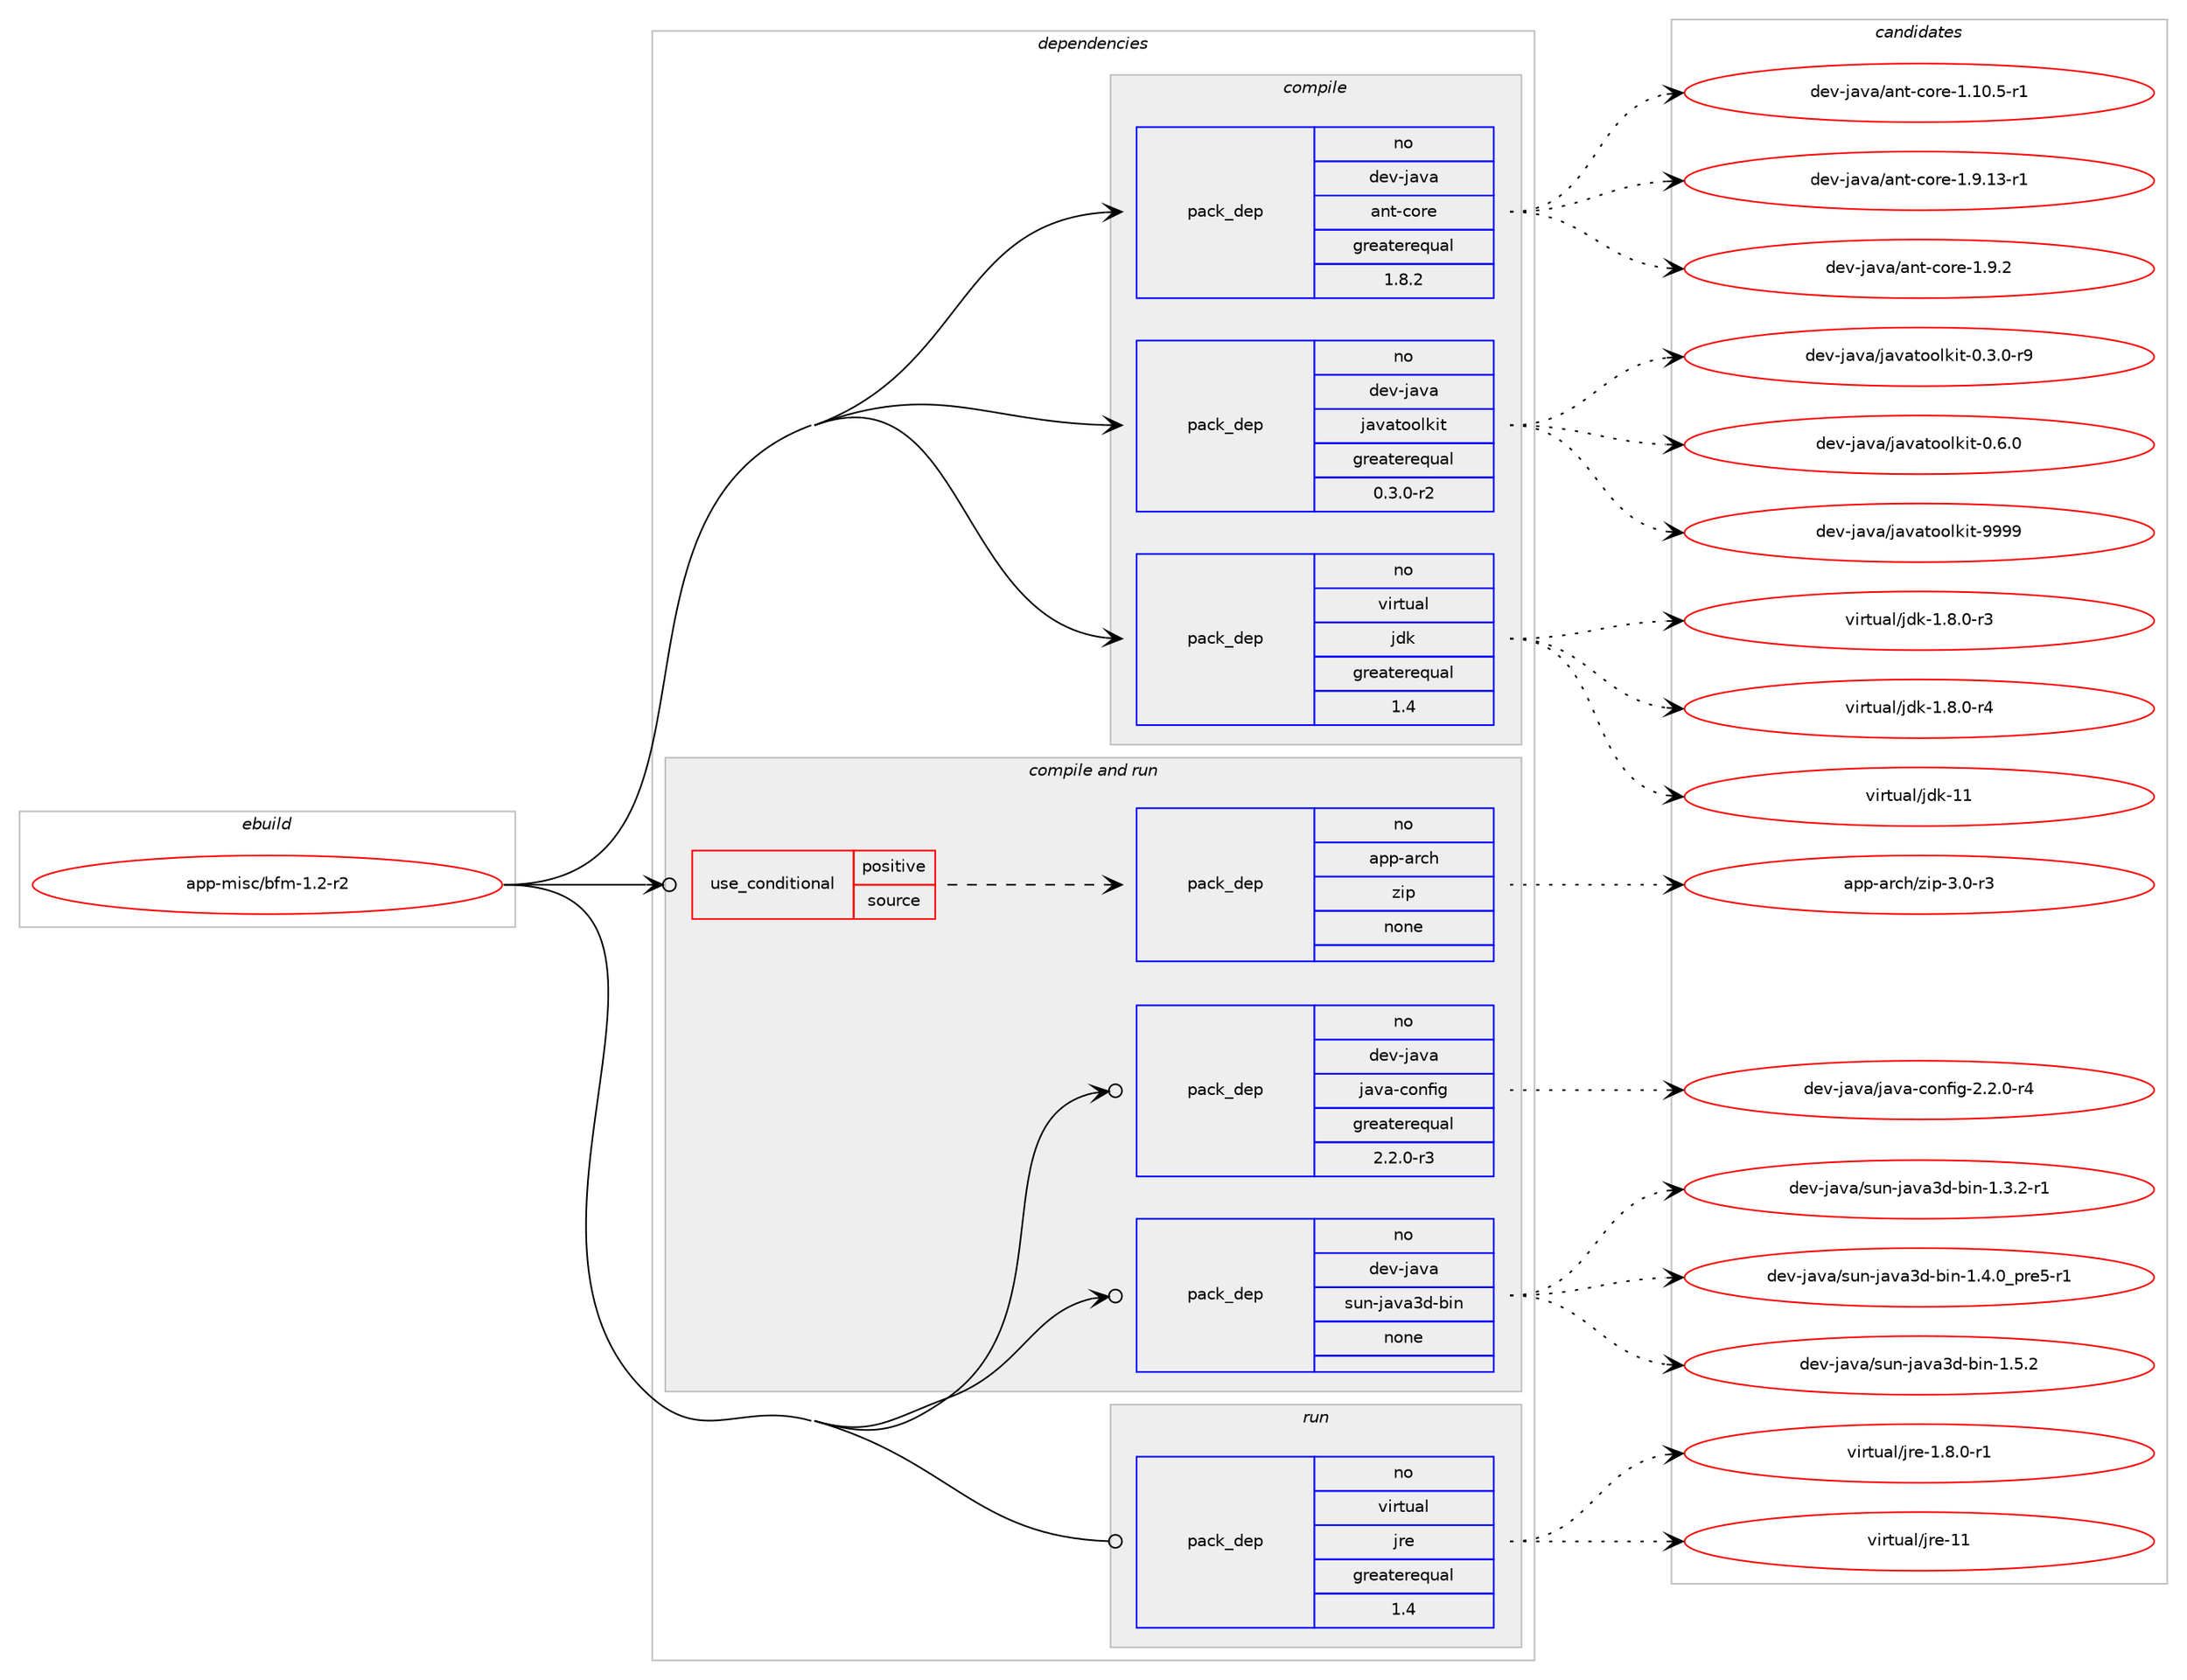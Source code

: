 digraph prolog {

# *************
# Graph options
# *************

newrank=true;
concentrate=true;
compound=true;
graph [rankdir=LR,fontname=Helvetica,fontsize=10,ranksep=1.5];#, ranksep=2.5, nodesep=0.2];
edge  [arrowhead=vee];
node  [fontname=Helvetica,fontsize=10];

# **********
# The ebuild
# **********

subgraph cluster_leftcol {
color=gray;
rank=same;
label=<<i>ebuild</i>>;
id [label="app-misc/bfm-1.2-r2", color=red, width=4, href="../app-misc/bfm-1.2-r2.svg"];
}

# ****************
# The dependencies
# ****************

subgraph cluster_midcol {
color=gray;
label=<<i>dependencies</i>>;
subgraph cluster_compile {
fillcolor="#eeeeee";
style=filled;
label=<<i>compile</i>>;
subgraph pack924669 {
dependency1297979 [label=<<TABLE BORDER="0" CELLBORDER="1" CELLSPACING="0" CELLPADDING="4" WIDTH="220"><TR><TD ROWSPAN="6" CELLPADDING="30">pack_dep</TD></TR><TR><TD WIDTH="110">no</TD></TR><TR><TD>dev-java</TD></TR><TR><TD>ant-core</TD></TR><TR><TD>greaterequal</TD></TR><TR><TD>1.8.2</TD></TR></TABLE>>, shape=none, color=blue];
}
id:e -> dependency1297979:w [weight=20,style="solid",arrowhead="vee"];
subgraph pack924670 {
dependency1297980 [label=<<TABLE BORDER="0" CELLBORDER="1" CELLSPACING="0" CELLPADDING="4" WIDTH="220"><TR><TD ROWSPAN="6" CELLPADDING="30">pack_dep</TD></TR><TR><TD WIDTH="110">no</TD></TR><TR><TD>dev-java</TD></TR><TR><TD>javatoolkit</TD></TR><TR><TD>greaterequal</TD></TR><TR><TD>0.3.0-r2</TD></TR></TABLE>>, shape=none, color=blue];
}
id:e -> dependency1297980:w [weight=20,style="solid",arrowhead="vee"];
subgraph pack924671 {
dependency1297981 [label=<<TABLE BORDER="0" CELLBORDER="1" CELLSPACING="0" CELLPADDING="4" WIDTH="220"><TR><TD ROWSPAN="6" CELLPADDING="30">pack_dep</TD></TR><TR><TD WIDTH="110">no</TD></TR><TR><TD>virtual</TD></TR><TR><TD>jdk</TD></TR><TR><TD>greaterequal</TD></TR><TR><TD>1.4</TD></TR></TABLE>>, shape=none, color=blue];
}
id:e -> dependency1297981:w [weight=20,style="solid",arrowhead="vee"];
}
subgraph cluster_compileandrun {
fillcolor="#eeeeee";
style=filled;
label=<<i>compile and run</i>>;
subgraph cond353121 {
dependency1297982 [label=<<TABLE BORDER="0" CELLBORDER="1" CELLSPACING="0" CELLPADDING="4"><TR><TD ROWSPAN="3" CELLPADDING="10">use_conditional</TD></TR><TR><TD>positive</TD></TR><TR><TD>source</TD></TR></TABLE>>, shape=none, color=red];
subgraph pack924672 {
dependency1297983 [label=<<TABLE BORDER="0" CELLBORDER="1" CELLSPACING="0" CELLPADDING="4" WIDTH="220"><TR><TD ROWSPAN="6" CELLPADDING="30">pack_dep</TD></TR><TR><TD WIDTH="110">no</TD></TR><TR><TD>app-arch</TD></TR><TR><TD>zip</TD></TR><TR><TD>none</TD></TR><TR><TD></TD></TR></TABLE>>, shape=none, color=blue];
}
dependency1297982:e -> dependency1297983:w [weight=20,style="dashed",arrowhead="vee"];
}
id:e -> dependency1297982:w [weight=20,style="solid",arrowhead="odotvee"];
subgraph pack924673 {
dependency1297984 [label=<<TABLE BORDER="0" CELLBORDER="1" CELLSPACING="0" CELLPADDING="4" WIDTH="220"><TR><TD ROWSPAN="6" CELLPADDING="30">pack_dep</TD></TR><TR><TD WIDTH="110">no</TD></TR><TR><TD>dev-java</TD></TR><TR><TD>java-config</TD></TR><TR><TD>greaterequal</TD></TR><TR><TD>2.2.0-r3</TD></TR></TABLE>>, shape=none, color=blue];
}
id:e -> dependency1297984:w [weight=20,style="solid",arrowhead="odotvee"];
subgraph pack924674 {
dependency1297985 [label=<<TABLE BORDER="0" CELLBORDER="1" CELLSPACING="0" CELLPADDING="4" WIDTH="220"><TR><TD ROWSPAN="6" CELLPADDING="30">pack_dep</TD></TR><TR><TD WIDTH="110">no</TD></TR><TR><TD>dev-java</TD></TR><TR><TD>sun-java3d-bin</TD></TR><TR><TD>none</TD></TR><TR><TD></TD></TR></TABLE>>, shape=none, color=blue];
}
id:e -> dependency1297985:w [weight=20,style="solid",arrowhead="odotvee"];
}
subgraph cluster_run {
fillcolor="#eeeeee";
style=filled;
label=<<i>run</i>>;
subgraph pack924675 {
dependency1297986 [label=<<TABLE BORDER="0" CELLBORDER="1" CELLSPACING="0" CELLPADDING="4" WIDTH="220"><TR><TD ROWSPAN="6" CELLPADDING="30">pack_dep</TD></TR><TR><TD WIDTH="110">no</TD></TR><TR><TD>virtual</TD></TR><TR><TD>jre</TD></TR><TR><TD>greaterequal</TD></TR><TR><TD>1.4</TD></TR></TABLE>>, shape=none, color=blue];
}
id:e -> dependency1297986:w [weight=20,style="solid",arrowhead="odot"];
}
}

# **************
# The candidates
# **************

subgraph cluster_choices {
rank=same;
color=gray;
label=<<i>candidates</i>>;

subgraph choice924669 {
color=black;
nodesep=1;
choice10010111845106971189747971101164599111114101454946494846534511449 [label="dev-java/ant-core-1.10.5-r1", color=red, width=4,href="../dev-java/ant-core-1.10.5-r1.svg"];
choice10010111845106971189747971101164599111114101454946574649514511449 [label="dev-java/ant-core-1.9.13-r1", color=red, width=4,href="../dev-java/ant-core-1.9.13-r1.svg"];
choice10010111845106971189747971101164599111114101454946574650 [label="dev-java/ant-core-1.9.2", color=red, width=4,href="../dev-java/ant-core-1.9.2.svg"];
dependency1297979:e -> choice10010111845106971189747971101164599111114101454946494846534511449:w [style=dotted,weight="100"];
dependency1297979:e -> choice10010111845106971189747971101164599111114101454946574649514511449:w [style=dotted,weight="100"];
dependency1297979:e -> choice10010111845106971189747971101164599111114101454946574650:w [style=dotted,weight="100"];
}
subgraph choice924670 {
color=black;
nodesep=1;
choice1001011184510697118974710697118971161111111081071051164548465146484511457 [label="dev-java/javatoolkit-0.3.0-r9", color=red, width=4,href="../dev-java/javatoolkit-0.3.0-r9.svg"];
choice100101118451069711897471069711897116111111108107105116454846544648 [label="dev-java/javatoolkit-0.6.0", color=red, width=4,href="../dev-java/javatoolkit-0.6.0.svg"];
choice1001011184510697118974710697118971161111111081071051164557575757 [label="dev-java/javatoolkit-9999", color=red, width=4,href="../dev-java/javatoolkit-9999.svg"];
dependency1297980:e -> choice1001011184510697118974710697118971161111111081071051164548465146484511457:w [style=dotted,weight="100"];
dependency1297980:e -> choice100101118451069711897471069711897116111111108107105116454846544648:w [style=dotted,weight="100"];
dependency1297980:e -> choice1001011184510697118974710697118971161111111081071051164557575757:w [style=dotted,weight="100"];
}
subgraph choice924671 {
color=black;
nodesep=1;
choice11810511411611797108471061001074549465646484511451 [label="virtual/jdk-1.8.0-r3", color=red, width=4,href="../virtual/jdk-1.8.0-r3.svg"];
choice11810511411611797108471061001074549465646484511452 [label="virtual/jdk-1.8.0-r4", color=red, width=4,href="../virtual/jdk-1.8.0-r4.svg"];
choice1181051141161179710847106100107454949 [label="virtual/jdk-11", color=red, width=4,href="../virtual/jdk-11.svg"];
dependency1297981:e -> choice11810511411611797108471061001074549465646484511451:w [style=dotted,weight="100"];
dependency1297981:e -> choice11810511411611797108471061001074549465646484511452:w [style=dotted,weight="100"];
dependency1297981:e -> choice1181051141161179710847106100107454949:w [style=dotted,weight="100"];
}
subgraph choice924672 {
color=black;
nodesep=1;
choice9711211245971149910447122105112455146484511451 [label="app-arch/zip-3.0-r3", color=red, width=4,href="../app-arch/zip-3.0-r3.svg"];
dependency1297983:e -> choice9711211245971149910447122105112455146484511451:w [style=dotted,weight="100"];
}
subgraph choice924673 {
color=black;
nodesep=1;
choice10010111845106971189747106971189745991111101021051034550465046484511452 [label="dev-java/java-config-2.2.0-r4", color=red, width=4,href="../dev-java/java-config-2.2.0-r4.svg"];
dependency1297984:e -> choice10010111845106971189747106971189745991111101021051034550465046484511452:w [style=dotted,weight="100"];
}
subgraph choice924674 {
color=black;
nodesep=1;
choice100101118451069711897471151171104510697118975110045981051104549465146504511449 [label="dev-java/sun-java3d-bin-1.3.2-r1", color=red, width=4,href="../dev-java/sun-java3d-bin-1.3.2-r1.svg"];
choice1001011184510697118974711511711045106971189751100459810511045494652464895112114101534511449 [label="dev-java/sun-java3d-bin-1.4.0_pre5-r1", color=red, width=4,href="../dev-java/sun-java3d-bin-1.4.0_pre5-r1.svg"];
choice10010111845106971189747115117110451069711897511004598105110454946534650 [label="dev-java/sun-java3d-bin-1.5.2", color=red, width=4,href="../dev-java/sun-java3d-bin-1.5.2.svg"];
dependency1297985:e -> choice100101118451069711897471151171104510697118975110045981051104549465146504511449:w [style=dotted,weight="100"];
dependency1297985:e -> choice1001011184510697118974711511711045106971189751100459810511045494652464895112114101534511449:w [style=dotted,weight="100"];
dependency1297985:e -> choice10010111845106971189747115117110451069711897511004598105110454946534650:w [style=dotted,weight="100"];
}
subgraph choice924675 {
color=black;
nodesep=1;
choice11810511411611797108471061141014549465646484511449 [label="virtual/jre-1.8.0-r1", color=red, width=4,href="../virtual/jre-1.8.0-r1.svg"];
choice1181051141161179710847106114101454949 [label="virtual/jre-11", color=red, width=4,href="../virtual/jre-11.svg"];
dependency1297986:e -> choice11810511411611797108471061141014549465646484511449:w [style=dotted,weight="100"];
dependency1297986:e -> choice1181051141161179710847106114101454949:w [style=dotted,weight="100"];
}
}

}
